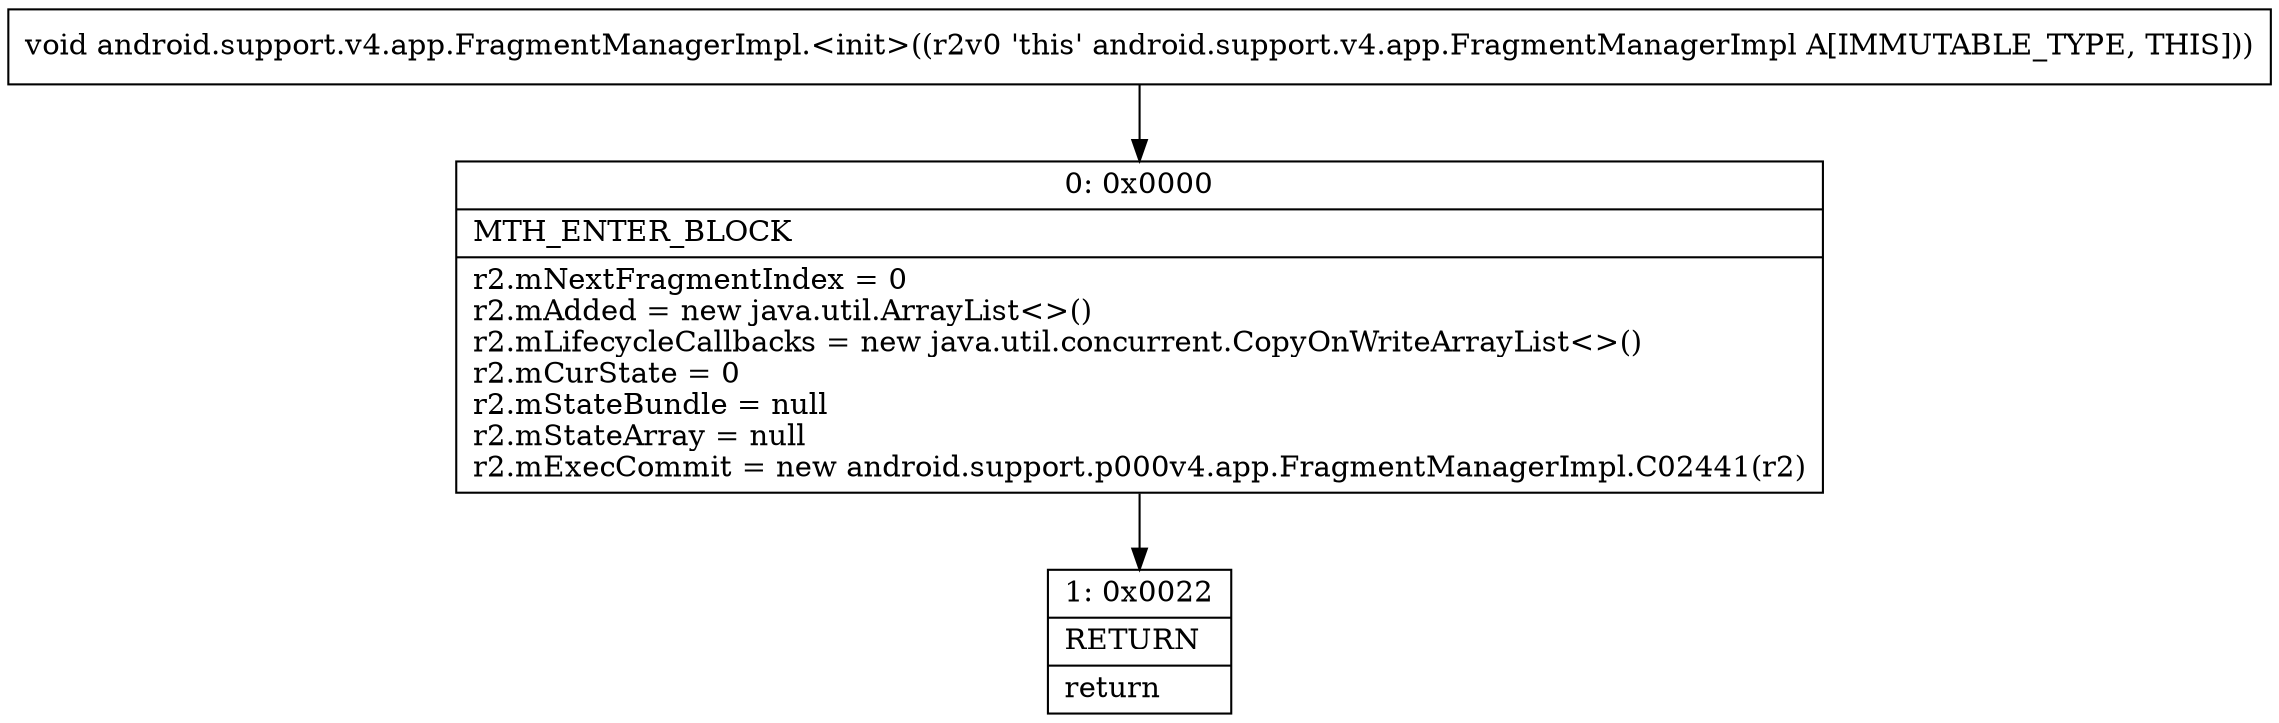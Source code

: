 digraph "CFG forandroid.support.v4.app.FragmentManagerImpl.\<init\>()V" {
Node_0 [shape=record,label="{0\:\ 0x0000|MTH_ENTER_BLOCK\l|r2.mNextFragmentIndex = 0\lr2.mAdded = new java.util.ArrayList\<\>()\lr2.mLifecycleCallbacks = new java.util.concurrent.CopyOnWriteArrayList\<\>()\lr2.mCurState = 0\lr2.mStateBundle = null\lr2.mStateArray = null\lr2.mExecCommit = new android.support.p000v4.app.FragmentManagerImpl.C02441(r2)\l}"];
Node_1 [shape=record,label="{1\:\ 0x0022|RETURN\l|return\l}"];
MethodNode[shape=record,label="{void android.support.v4.app.FragmentManagerImpl.\<init\>((r2v0 'this' android.support.v4.app.FragmentManagerImpl A[IMMUTABLE_TYPE, THIS])) }"];
MethodNode -> Node_0;
Node_0 -> Node_1;
}

